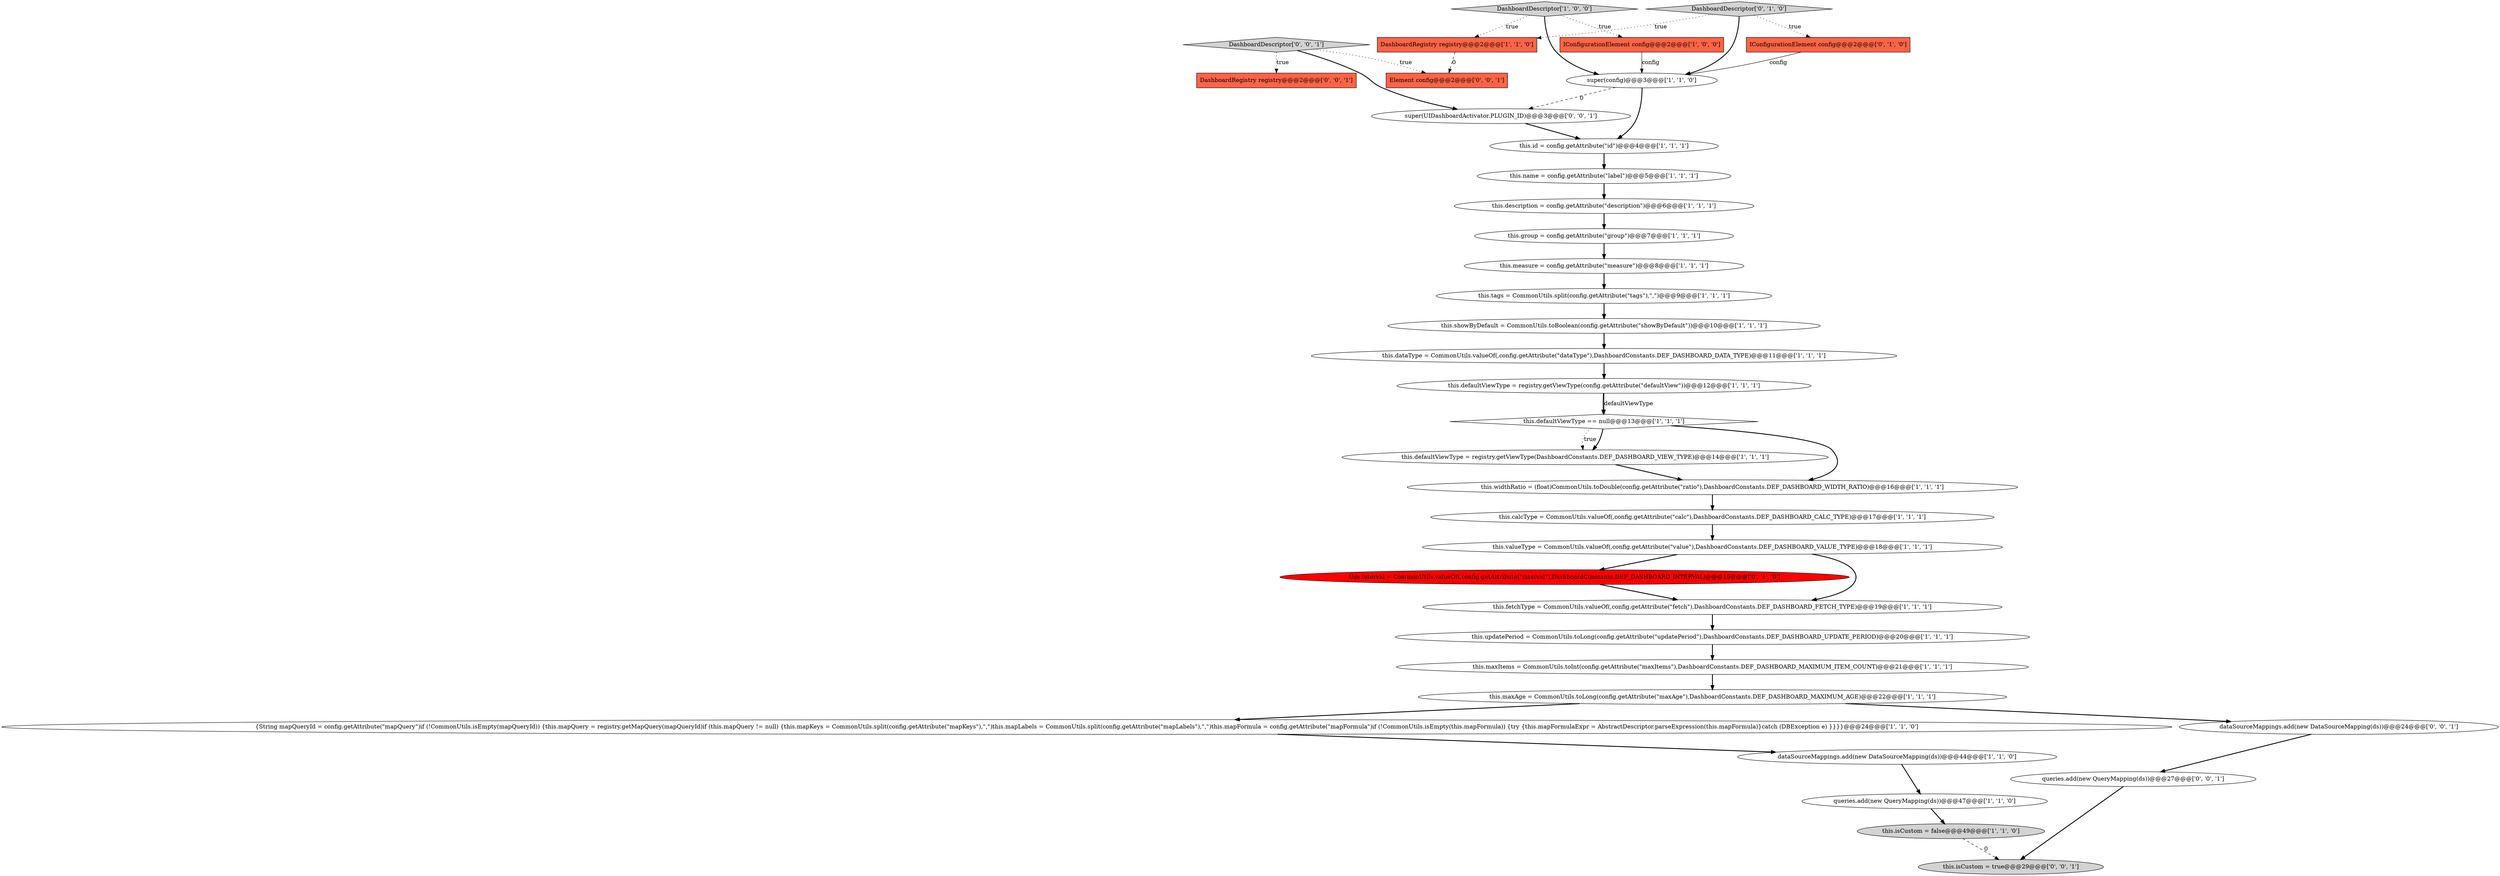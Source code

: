 digraph {
34 [style = filled, label = "Element config@@@2@@@['0', '0', '1']", fillcolor = tomato, shape = box image = "AAA0AAABBB3BBB"];
8 [style = filled, label = "dataSourceMappings.add(new DataSourceMapping(ds))@@@44@@@['1', '1', '0']", fillcolor = white, shape = ellipse image = "AAA0AAABBB1BBB"];
35 [style = filled, label = "DashboardDescriptor['0', '0', '1']", fillcolor = lightgray, shape = diamond image = "AAA0AAABBB3BBB"];
3 [style = filled, label = "this.measure = config.getAttribute(\"measure\")@@@8@@@['1', '1', '1']", fillcolor = white, shape = ellipse image = "AAA0AAABBB1BBB"];
21 [style = filled, label = "this.tags = CommonUtils.split(config.getAttribute(\"tags\"),\",\")@@@9@@@['1', '1', '1']", fillcolor = white, shape = ellipse image = "AAA0AAABBB1BBB"];
25 [style = filled, label = "this.id = config.getAttribute(\"id\")@@@4@@@['1', '1', '1']", fillcolor = white, shape = ellipse image = "AAA0AAABBB1BBB"];
24 [style = filled, label = "this.defaultViewType = registry.getViewType(DashboardConstants.DEF_DASHBOARD_VIEW_TYPE)@@@14@@@['1', '1', '1']", fillcolor = white, shape = ellipse image = "AAA0AAABBB1BBB"];
2 [style = filled, label = "this.showByDefault = CommonUtils.toBoolean(config.getAttribute(\"showByDefault\"))@@@10@@@['1', '1', '1']", fillcolor = white, shape = ellipse image = "AAA0AAABBB1BBB"];
12 [style = filled, label = "this.widthRatio = (float)CommonUtils.toDouble(config.getAttribute(\"ratio\"),DashboardConstants.DEF_DASHBOARD_WIDTH_RATIO)@@@16@@@['1', '1', '1']", fillcolor = white, shape = ellipse image = "AAA0AAABBB1BBB"];
33 [style = filled, label = "super(UIDashboardActivator.PLUGIN_ID)@@@3@@@['0', '0', '1']", fillcolor = white, shape = ellipse image = "AAA0AAABBB3BBB"];
13 [style = filled, label = "this.dataType = CommonUtils.valueOf(,config.getAttribute(\"dataType\"),DashboardConstants.DEF_DASHBOARD_DATA_TYPE)@@@11@@@['1', '1', '1']", fillcolor = white, shape = ellipse image = "AAA0AAABBB1BBB"];
0 [style = filled, label = "this.group = config.getAttribute(\"group\")@@@7@@@['1', '1', '1']", fillcolor = white, shape = ellipse image = "AAA0AAABBB1BBB"];
26 [style = filled, label = "this.interval = CommonUtils.valueOf(,config.getAttribute(\"interval\"),DashboardConstants.DEF_DASHBOARD_INTERVAL)@@@19@@@['0', '1', '0']", fillcolor = red, shape = ellipse image = "AAA1AAABBB2BBB"];
17 [style = filled, label = "this.maxAge = CommonUtils.toLong(config.getAttribute(\"maxAge\"),DashboardConstants.DEF_DASHBOARD_MAXIMUM_AGE)@@@22@@@['1', '1', '1']", fillcolor = white, shape = ellipse image = "AAA0AAABBB1BBB"];
1 [style = filled, label = "this.name = config.getAttribute(\"label\")@@@5@@@['1', '1', '1']", fillcolor = white, shape = ellipse image = "AAA0AAABBB1BBB"];
6 [style = filled, label = "IConfigurationElement config@@@2@@@['1', '0', '0']", fillcolor = tomato, shape = box image = "AAA0AAABBB1BBB"];
9 [style = filled, label = "this.isCustom = false@@@49@@@['1', '1', '0']", fillcolor = lightgray, shape = ellipse image = "AAA0AAABBB1BBB"];
32 [style = filled, label = "DashboardRegistry registry@@@2@@@['0', '0', '1']", fillcolor = tomato, shape = box image = "AAA0AAABBB3BBB"];
23 [style = filled, label = "DashboardDescriptor['1', '0', '0']", fillcolor = lightgray, shape = diamond image = "AAA0AAABBB1BBB"];
4 [style = filled, label = "this.defaultViewType = registry.getViewType(config.getAttribute(\"defaultView\"))@@@12@@@['1', '1', '1']", fillcolor = white, shape = ellipse image = "AAA0AAABBB1BBB"];
19 [style = filled, label = "queries.add(new QueryMapping(ds))@@@47@@@['1', '1', '0']", fillcolor = white, shape = ellipse image = "AAA0AAABBB1BBB"];
20 [style = filled, label = "super(config)@@@3@@@['1', '1', '0']", fillcolor = white, shape = ellipse image = "AAA0AAABBB1BBB"];
14 [style = filled, label = "this.defaultViewType == null@@@13@@@['1', '1', '1']", fillcolor = white, shape = diamond image = "AAA0AAABBB1BBB"];
30 [style = filled, label = "this.isCustom = true@@@29@@@['0', '0', '1']", fillcolor = lightgray, shape = ellipse image = "AAA0AAABBB3BBB"];
15 [style = filled, label = "this.description = config.getAttribute(\"description\")@@@6@@@['1', '1', '1']", fillcolor = white, shape = ellipse image = "AAA0AAABBB1BBB"];
31 [style = filled, label = "queries.add(new QueryMapping(ds))@@@27@@@['0', '0', '1']", fillcolor = white, shape = ellipse image = "AAA0AAABBB3BBB"];
10 [style = filled, label = "this.valueType = CommonUtils.valueOf(,config.getAttribute(\"value\"),DashboardConstants.DEF_DASHBOARD_VALUE_TYPE)@@@18@@@['1', '1', '1']", fillcolor = white, shape = ellipse image = "AAA0AAABBB1BBB"];
29 [style = filled, label = "dataSourceMappings.add(new DataSourceMapping(ds))@@@24@@@['0', '0', '1']", fillcolor = white, shape = ellipse image = "AAA0AAABBB3BBB"];
5 [style = filled, label = "this.calcType = CommonUtils.valueOf(,config.getAttribute(\"calc\"),DashboardConstants.DEF_DASHBOARD_CALC_TYPE)@@@17@@@['1', '1', '1']", fillcolor = white, shape = ellipse image = "AAA0AAABBB1BBB"];
7 [style = filled, label = "DashboardRegistry registry@@@2@@@['1', '1', '0']", fillcolor = tomato, shape = box image = "AAA0AAABBB1BBB"];
16 [style = filled, label = "this.updatePeriod = CommonUtils.toLong(config.getAttribute(\"updatePeriod\"),DashboardConstants.DEF_DASHBOARD_UPDATE_PERIOD)@@@20@@@['1', '1', '1']", fillcolor = white, shape = ellipse image = "AAA0AAABBB1BBB"];
18 [style = filled, label = "{String mapQueryId = config.getAttribute(\"mapQuery\")if (!CommonUtils.isEmpty(mapQueryId)) {this.mapQuery = registry.getMapQuery(mapQueryId)if (this.mapQuery != null) {this.mapKeys = CommonUtils.split(config.getAttribute(\"mapKeys\"),\",\")this.mapLabels = CommonUtils.split(config.getAttribute(\"mapLabels\"),\",\")this.mapFormula = config.getAttribute(\"mapFormula\")if (!CommonUtils.isEmpty(this.mapFormula)) {try {this.mapFormulaExpr = AbstractDescriptor.parseExpression(this.mapFormula)}catch (DBException e) }}}}@@@24@@@['1', '1', '0']", fillcolor = white, shape = ellipse image = "AAA0AAABBB1BBB"];
22 [style = filled, label = "this.fetchType = CommonUtils.valueOf(,config.getAttribute(\"fetch\"),DashboardConstants.DEF_DASHBOARD_FETCH_TYPE)@@@19@@@['1', '1', '1']", fillcolor = white, shape = ellipse image = "AAA0AAABBB1BBB"];
28 [style = filled, label = "DashboardDescriptor['0', '1', '0']", fillcolor = lightgray, shape = diamond image = "AAA0AAABBB2BBB"];
27 [style = filled, label = "IConfigurationElement config@@@2@@@['0', '1', '0']", fillcolor = tomato, shape = box image = "AAA0AAABBB2BBB"];
11 [style = filled, label = "this.maxItems = CommonUtils.toInt(config.getAttribute(\"maxItems\"),DashboardConstants.DEF_DASHBOARD_MAXIMUM_ITEM_COUNT)@@@21@@@['1', '1', '1']", fillcolor = white, shape = ellipse image = "AAA0AAABBB1BBB"];
0->3 [style = bold, label=""];
10->22 [style = bold, label=""];
14->24 [style = bold, label=""];
5->10 [style = bold, label=""];
24->12 [style = bold, label=""];
4->14 [style = bold, label=""];
23->20 [style = bold, label=""];
25->1 [style = bold, label=""];
16->11 [style = bold, label=""];
12->5 [style = bold, label=""];
28->20 [style = bold, label=""];
22->16 [style = bold, label=""];
14->24 [style = dotted, label="true"];
8->19 [style = bold, label=""];
23->6 [style = dotted, label="true"];
1->15 [style = bold, label=""];
29->31 [style = bold, label=""];
35->33 [style = bold, label=""];
10->26 [style = bold, label=""];
23->7 [style = dotted, label="true"];
27->20 [style = solid, label="config"];
20->25 [style = bold, label=""];
26->22 [style = bold, label=""];
21->2 [style = bold, label=""];
2->13 [style = bold, label=""];
19->9 [style = bold, label=""];
33->25 [style = bold, label=""];
15->0 [style = bold, label=""];
14->12 [style = bold, label=""];
28->7 [style = dotted, label="true"];
31->30 [style = bold, label=""];
7->34 [style = dashed, label="0"];
35->34 [style = dotted, label="true"];
11->17 [style = bold, label=""];
3->21 [style = bold, label=""];
18->8 [style = bold, label=""];
28->27 [style = dotted, label="true"];
20->33 [style = dashed, label="0"];
9->30 [style = dashed, label="0"];
6->20 [style = solid, label="config"];
17->29 [style = bold, label=""];
17->18 [style = bold, label=""];
4->14 [style = solid, label="defaultViewType"];
13->4 [style = bold, label=""];
35->32 [style = dotted, label="true"];
}
